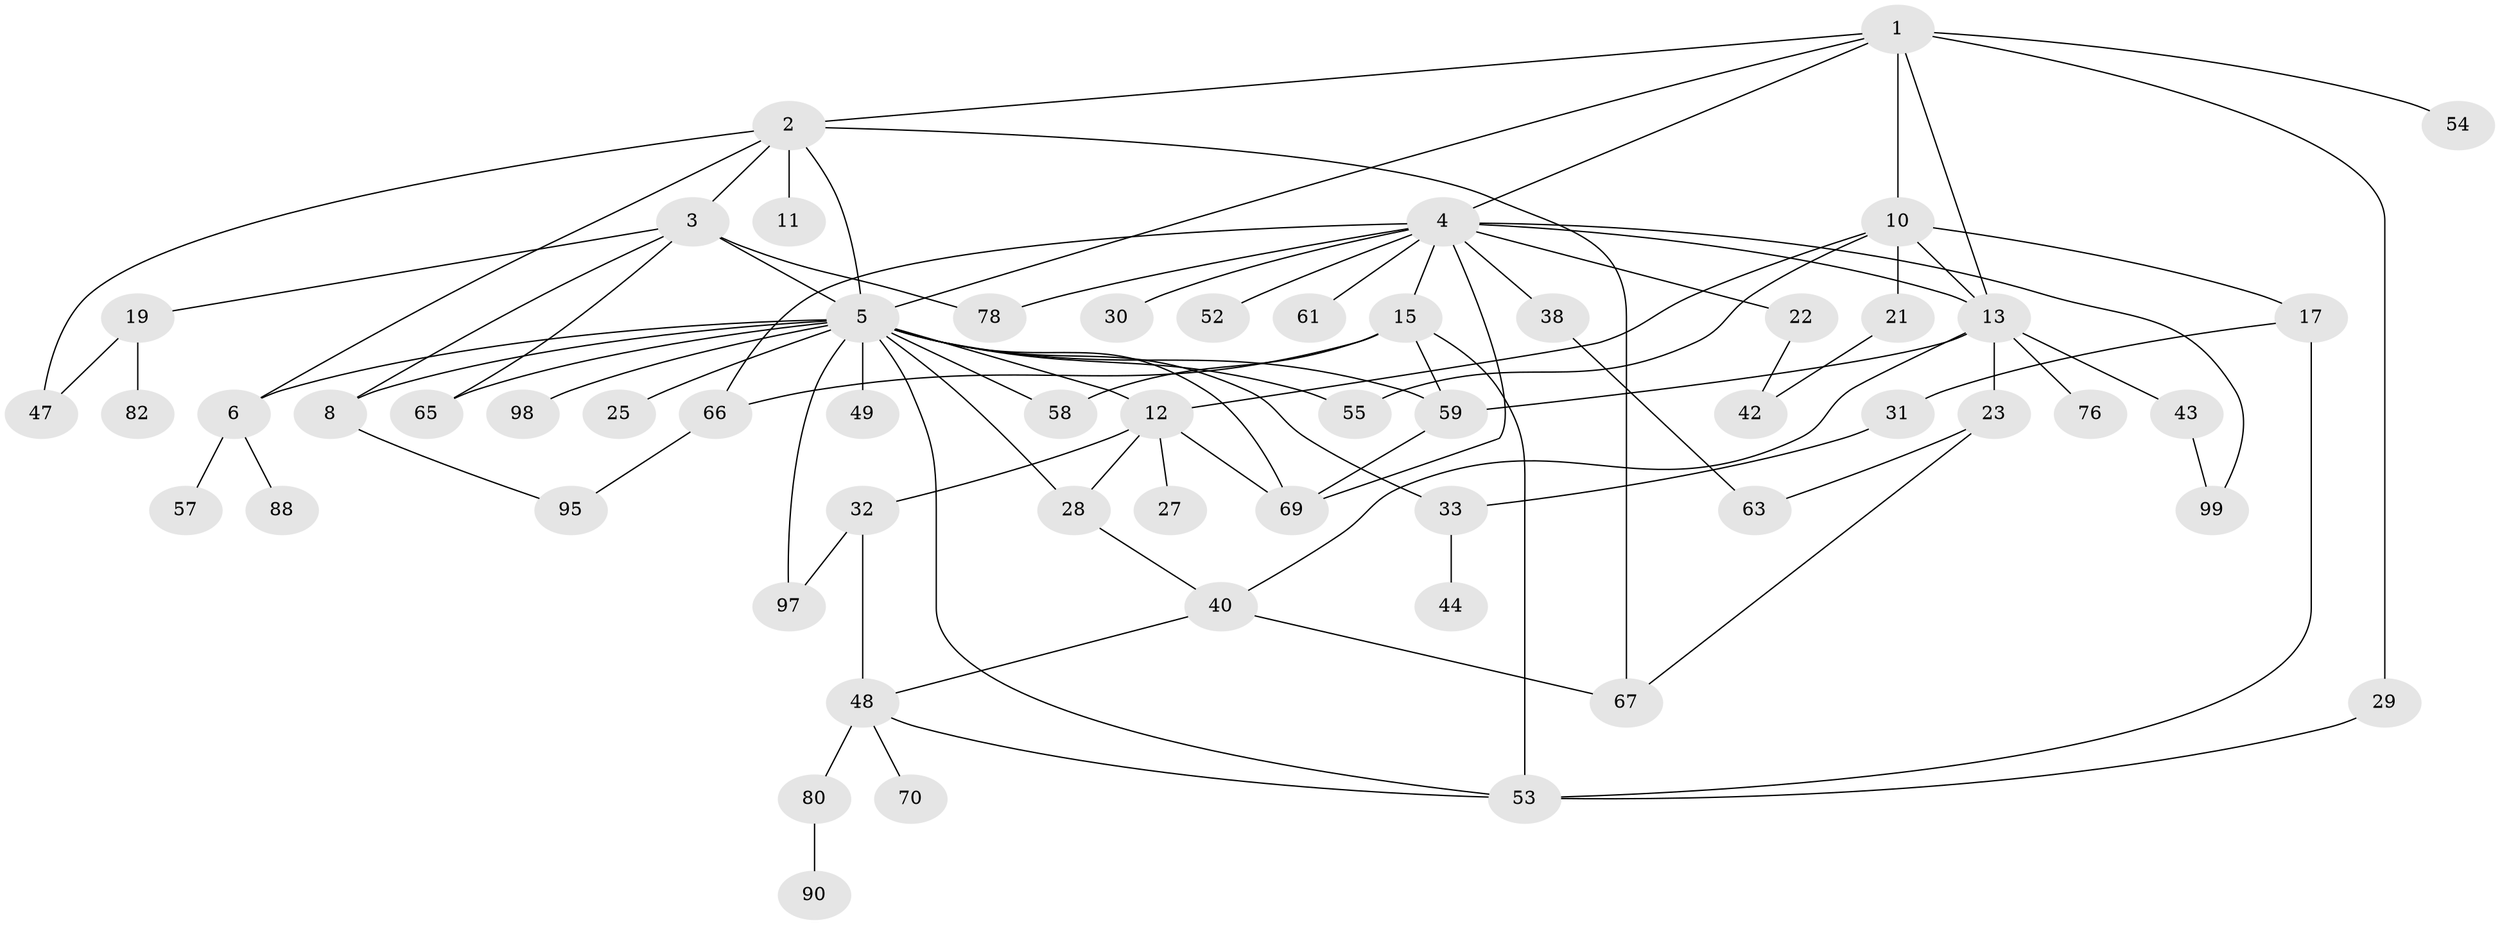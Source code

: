 // original degree distribution, {7: 0.05263157894736842, 4: 0.11403508771929824, 5: 0.017543859649122806, 3: 0.16666666666666666, 2: 0.37719298245614036, 6: 0.03508771929824561, 1: 0.23684210526315788}
// Generated by graph-tools (version 1.1) at 2025/13/03/09/25 04:13:28]
// undirected, 57 vertices, 89 edges
graph export_dot {
graph [start="1"]
  node [color=gray90,style=filled];
  1;
  2 [super="+37"];
  3 [super="+50"];
  4 [super="+60+9+26+91+34"];
  5 [super="+14+7+20+24"];
  6 [super="+51"];
  8 [super="+84"];
  10;
  11;
  12 [super="+18"];
  13 [super="+35+100+16+112"];
  15 [super="+39+94"];
  17 [super="+110"];
  19;
  21 [super="+86"];
  22;
  23 [super="+83"];
  25;
  27;
  28;
  29 [super="+41"];
  30;
  31;
  32;
  33;
  38;
  40 [super="+62"];
  42 [super="+73"];
  43 [super="+92"];
  44;
  47;
  48 [super="+56"];
  49;
  52;
  53 [super="+71"];
  54;
  55 [super="+79"];
  57 [super="+106"];
  58;
  59;
  61;
  63;
  65;
  66 [super="+77"];
  67 [super="+104"];
  69 [super="+87+107"];
  70;
  76 [super="+113"];
  78;
  80 [super="+93"];
  82;
  88;
  90;
  95;
  97 [super="+108"];
  98 [super="+102"];
  99;
  1 -- 2;
  1 -- 4;
  1 -- 10;
  1 -- 29;
  1 -- 54;
  1 -- 5;
  1 -- 13;
  2 -- 3;
  2 -- 5;
  2 -- 6;
  2 -- 11;
  2 -- 67;
  2 -- 47;
  3 -- 8;
  3 -- 19;
  3 -- 65;
  3 -- 78;
  3 -- 5 [weight=2];
  4 -- 22;
  4 -- 69;
  4 -- 99;
  4 -- 52;
  4 -- 38;
  4 -- 61;
  4 -- 13;
  4 -- 15;
  4 -- 66;
  4 -- 78;
  4 -- 30;
  5 -- 58;
  5 -- 33;
  5 -- 97;
  5 -- 12;
  5 -- 65;
  5 -- 98;
  5 -- 6 [weight=2];
  5 -- 49;
  5 -- 55;
  5 -- 59;
  5 -- 28;
  5 -- 53;
  5 -- 8;
  5 -- 25;
  5 -- 69;
  6 -- 88;
  6 -- 57;
  8 -- 95;
  10 -- 12;
  10 -- 17;
  10 -- 21;
  10 -- 55;
  10 -- 13;
  12 -- 32;
  12 -- 69;
  12 -- 27;
  12 -- 28;
  13 -- 23 [weight=2];
  13 -- 43;
  13 -- 59;
  13 -- 76;
  13 -- 40;
  15 -- 58;
  15 -- 59;
  15 -- 66;
  15 -- 53;
  17 -- 31;
  17 -- 53;
  19 -- 47;
  19 -- 82;
  21 -- 42;
  22 -- 42;
  23 -- 63;
  23 -- 67;
  28 -- 40;
  29 -- 53;
  31 -- 33;
  32 -- 97;
  32 -- 48;
  33 -- 44;
  38 -- 63;
  40 -- 48;
  40 -- 67;
  43 -- 99;
  48 -- 53;
  48 -- 80;
  48 -- 70;
  59 -- 69;
  66 -- 95;
  80 -- 90;
}
